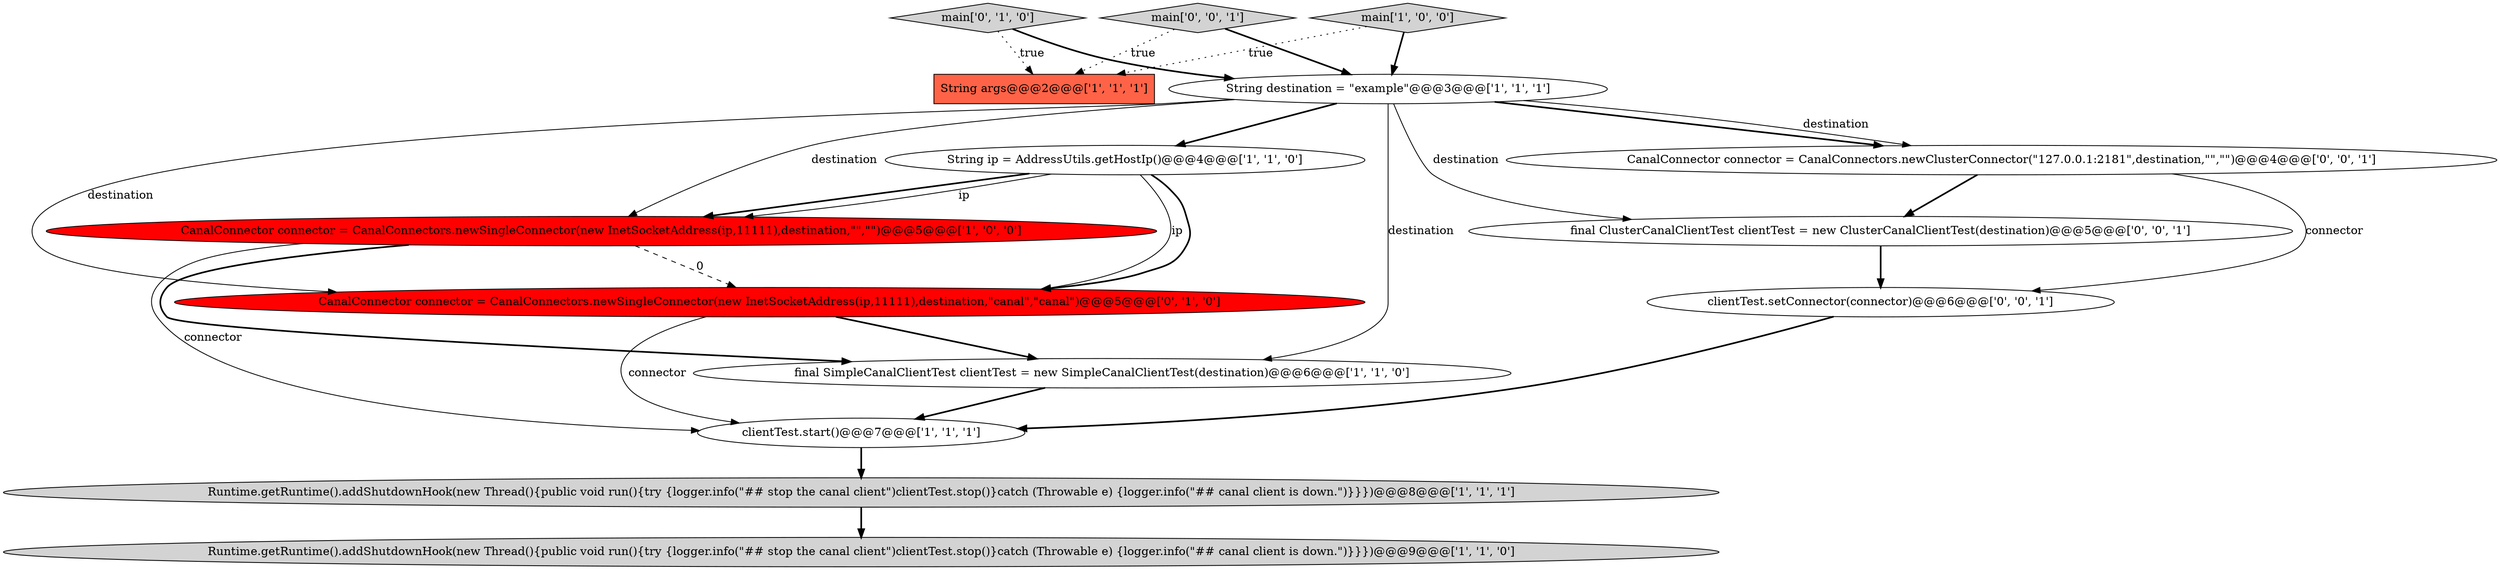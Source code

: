 digraph {
9 [style = filled, label = "CanalConnector connector = CanalConnectors.newSingleConnector(new InetSocketAddress(ip,11111),destination,\"canal\",\"canal\")@@@5@@@['0', '1', '0']", fillcolor = red, shape = ellipse image = "AAA1AAABBB2BBB"];
5 [style = filled, label = "CanalConnector connector = CanalConnectors.newSingleConnector(new InetSocketAddress(ip,11111),destination,\"\",\"\")@@@5@@@['1', '0', '0']", fillcolor = red, shape = ellipse image = "AAA1AAABBB1BBB"];
10 [style = filled, label = "main['0', '1', '0']", fillcolor = lightgray, shape = diamond image = "AAA0AAABBB2BBB"];
14 [style = filled, label = "main['0', '0', '1']", fillcolor = lightgray, shape = diamond image = "AAA0AAABBB3BBB"];
8 [style = filled, label = "String ip = AddressUtils.getHostIp()@@@4@@@['1', '1', '0']", fillcolor = white, shape = ellipse image = "AAA0AAABBB1BBB"];
4 [style = filled, label = "String destination = \"example\"@@@3@@@['1', '1', '1']", fillcolor = white, shape = ellipse image = "AAA0AAABBB1BBB"];
2 [style = filled, label = "clientTest.start()@@@7@@@['1', '1', '1']", fillcolor = white, shape = ellipse image = "AAA0AAABBB1BBB"];
12 [style = filled, label = "clientTest.setConnector(connector)@@@6@@@['0', '0', '1']", fillcolor = white, shape = ellipse image = "AAA0AAABBB3BBB"];
7 [style = filled, label = "Runtime.getRuntime().addShutdownHook(new Thread(){public void run(){try {logger.info(\"## stop the canal client\")clientTest.stop()}catch (Throwable e) {logger.info(\"## canal client is down.\")}}})@@@9@@@['1', '1', '0']", fillcolor = lightgray, shape = ellipse image = "AAA0AAABBB1BBB"];
11 [style = filled, label = "final ClusterCanalClientTest clientTest = new ClusterCanalClientTest(destination)@@@5@@@['0', '0', '1']", fillcolor = white, shape = ellipse image = "AAA0AAABBB3BBB"];
0 [style = filled, label = "final SimpleCanalClientTest clientTest = new SimpleCanalClientTest(destination)@@@6@@@['1', '1', '0']", fillcolor = white, shape = ellipse image = "AAA0AAABBB1BBB"];
13 [style = filled, label = "CanalConnector connector = CanalConnectors.newClusterConnector(\"127.0.0.1:2181\",destination,\"\",\"\")@@@4@@@['0', '0', '1']", fillcolor = white, shape = ellipse image = "AAA0AAABBB3BBB"];
6 [style = filled, label = "Runtime.getRuntime().addShutdownHook(new Thread(){public void run(){try {logger.info(\"## stop the canal client\")clientTest.stop()}catch (Throwable e) {logger.info(\"## canal client is down.\")}}})@@@8@@@['1', '1', '1']", fillcolor = lightgray, shape = ellipse image = "AAA0AAABBB1BBB"];
3 [style = filled, label = "main['1', '0', '0']", fillcolor = lightgray, shape = diamond image = "AAA0AAABBB1BBB"];
1 [style = filled, label = "String args@@@2@@@['1', '1', '1']", fillcolor = tomato, shape = box image = "AAA0AAABBB1BBB"];
9->0 [style = bold, label=""];
4->5 [style = solid, label="destination"];
2->6 [style = bold, label=""];
4->13 [style = bold, label=""];
0->2 [style = bold, label=""];
4->11 [style = solid, label="destination"];
13->12 [style = solid, label="connector"];
5->9 [style = dashed, label="0"];
11->12 [style = bold, label=""];
3->4 [style = bold, label=""];
13->11 [style = bold, label=""];
4->9 [style = solid, label="destination"];
12->2 [style = bold, label=""];
5->2 [style = solid, label="connector"];
8->5 [style = bold, label=""];
5->0 [style = bold, label=""];
8->9 [style = solid, label="ip"];
8->9 [style = bold, label=""];
10->4 [style = bold, label=""];
4->8 [style = bold, label=""];
14->1 [style = dotted, label="true"];
10->1 [style = dotted, label="true"];
6->7 [style = bold, label=""];
4->0 [style = solid, label="destination"];
4->13 [style = solid, label="destination"];
3->1 [style = dotted, label="true"];
9->2 [style = solid, label="connector"];
8->5 [style = solid, label="ip"];
14->4 [style = bold, label=""];
}

